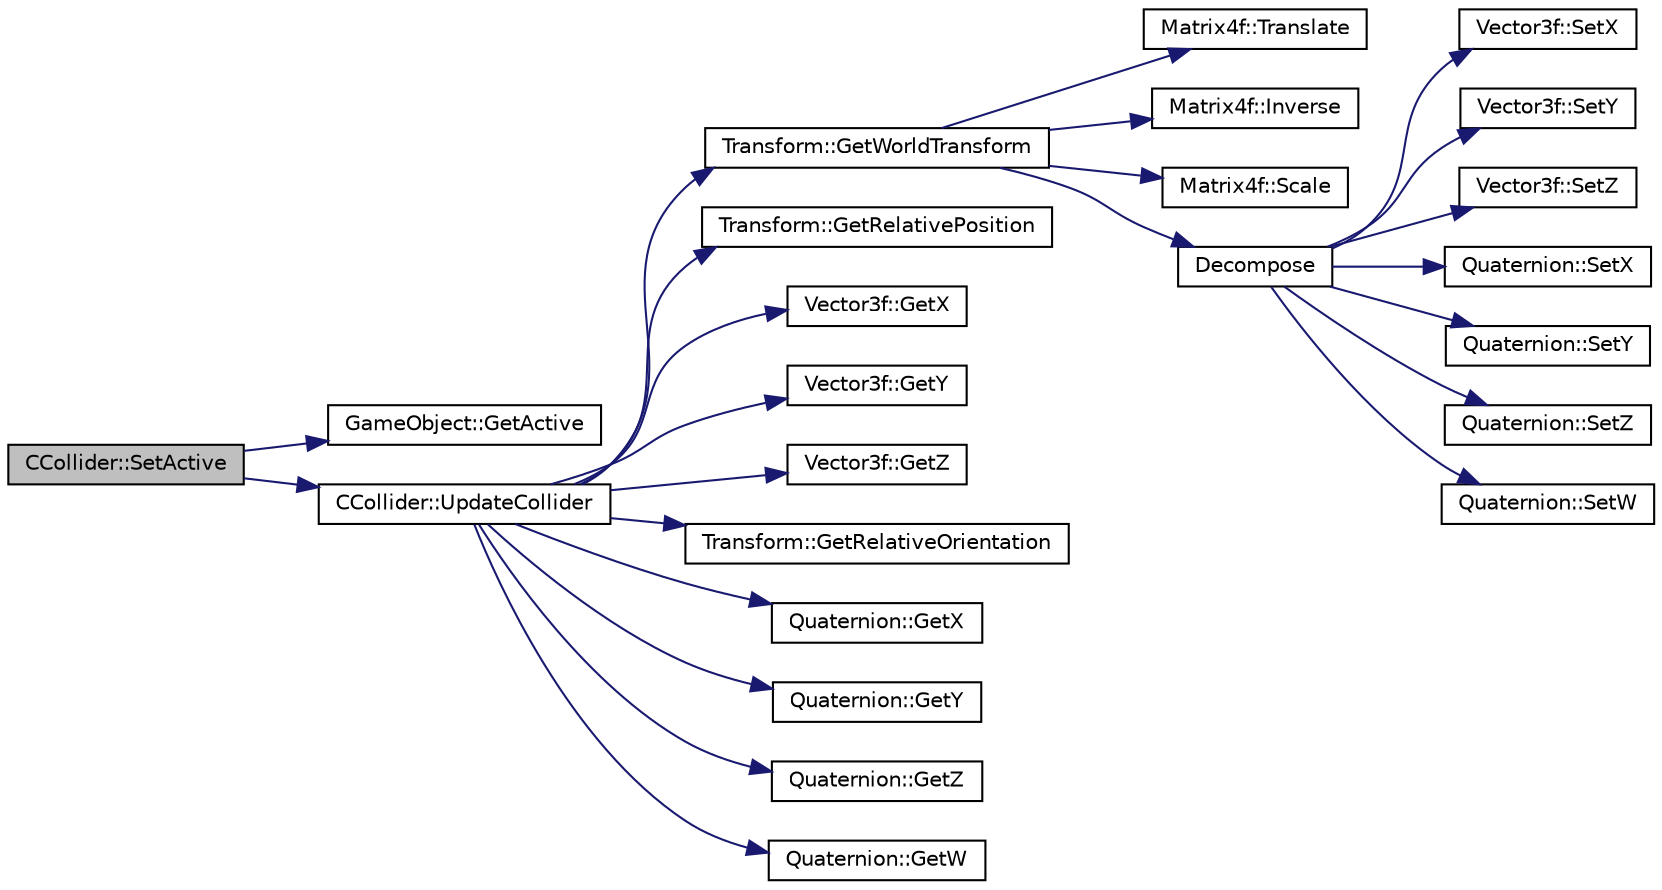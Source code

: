 digraph "CCollider::SetActive"
{
 // LATEX_PDF_SIZE
  edge [fontname="Helvetica",fontsize="10",labelfontname="Helvetica",labelfontsize="10"];
  node [fontname="Helvetica",fontsize="10",shape=record];
  rankdir="LR";
  Node141 [label="CCollider::SetActive",height=0.2,width=0.4,color="black", fillcolor="grey75", style="filled", fontcolor="black",tooltip="mutates active state"];
  Node141 -> Node142 [color="midnightblue",fontsize="10",style="solid",fontname="Helvetica"];
  Node142 [label="GameObject::GetActive",height=0.2,width=0.4,color="black", fillcolor="white", style="filled",URL="$class_game_object.html#a388dc62af340d9e9d007dc7654b58a48",tooltip=" "];
  Node141 -> Node143 [color="midnightblue",fontsize="10",style="solid",fontname="Helvetica"];
  Node143 [label="CCollider::UpdateCollider",height=0.2,width=0.4,color="black", fillcolor="white", style="filled",URL="$class_c_collider.html#ae82b280aee96b0a2d6e532e0a663f256",tooltip="Updates the colliders with any transformations changes based on the colliders model."];
  Node143 -> Node144 [color="midnightblue",fontsize="10",style="solid",fontname="Helvetica"];
  Node144 [label="Transform::GetWorldTransform",height=0.2,width=0.4,color="black", fillcolor="white", style="filled",URL="$class_transform.html#ac84077749121c7c7192d3ffa47db49c9",tooltip="Gets this transform's absolute value in world space based on all its parents."];
  Node144 -> Node145 [color="midnightblue",fontsize="10",style="solid",fontname="Helvetica"];
  Node145 [label="Matrix4f::Translate",height=0.2,width=0.4,color="black", fillcolor="white", style="filled",URL="$class_matrix4f.html#a7f24e90f377fa263ff85116aad8f25bb",tooltip=" "];
  Node144 -> Node146 [color="midnightblue",fontsize="10",style="solid",fontname="Helvetica"];
  Node146 [label="Matrix4f::Inverse",height=0.2,width=0.4,color="black", fillcolor="white", style="filled",URL="$class_matrix4f.html#aa09d69518dac4d550ad479961ec19f73",tooltip=" "];
  Node144 -> Node147 [color="midnightblue",fontsize="10",style="solid",fontname="Helvetica"];
  Node147 [label="Matrix4f::Scale",height=0.2,width=0.4,color="black", fillcolor="white", style="filled",URL="$class_matrix4f.html#a71cb5e4de86d71bf51c079ad8acbf229",tooltip=" "];
  Node144 -> Node148 [color="midnightblue",fontsize="10",style="solid",fontname="Helvetica"];
  Node148 [label="Decompose",height=0.2,width=0.4,color="black", fillcolor="white", style="filled",URL="$_misc_math_8cpp.html#a5333ad52717a28c5234329908023c296",tooltip=" "];
  Node148 -> Node149 [color="midnightblue",fontsize="10",style="solid",fontname="Helvetica"];
  Node149 [label="Vector3f::SetX",height=0.2,width=0.4,color="black", fillcolor="white", style="filled",URL="$class_vector3f.html#aaa6791fa256647707bcf41017f498bcf",tooltip="x value mutator"];
  Node148 -> Node150 [color="midnightblue",fontsize="10",style="solid",fontname="Helvetica"];
  Node150 [label="Vector3f::SetY",height=0.2,width=0.4,color="black", fillcolor="white", style="filled",URL="$class_vector3f.html#a260bcd7eb6bebb43f79a29421d254f2b",tooltip="y value mutator"];
  Node148 -> Node151 [color="midnightblue",fontsize="10",style="solid",fontname="Helvetica"];
  Node151 [label="Vector3f::SetZ",height=0.2,width=0.4,color="black", fillcolor="white", style="filled",URL="$class_vector3f.html#afb24d616af2e75cce9af632c870141ac",tooltip="z value mutator"];
  Node148 -> Node152 [color="midnightblue",fontsize="10",style="solid",fontname="Helvetica"];
  Node152 [label="Quaternion::SetX",height=0.2,width=0.4,color="black", fillcolor="white", style="filled",URL="$class_quaternion.html#a1bfc1782be552d9163706f772faab415",tooltip="x value mutator"];
  Node148 -> Node153 [color="midnightblue",fontsize="10",style="solid",fontname="Helvetica"];
  Node153 [label="Quaternion::SetY",height=0.2,width=0.4,color="black", fillcolor="white", style="filled",URL="$class_quaternion.html#a7bb167a496e76cd5dfeeff68cd22c143",tooltip="y value mutator"];
  Node148 -> Node154 [color="midnightblue",fontsize="10",style="solid",fontname="Helvetica"];
  Node154 [label="Quaternion::SetZ",height=0.2,width=0.4,color="black", fillcolor="white", style="filled",URL="$class_quaternion.html#a68030fa2014f3d281ac8116722954661",tooltip="z value mutator"];
  Node148 -> Node155 [color="midnightblue",fontsize="10",style="solid",fontname="Helvetica"];
  Node155 [label="Quaternion::SetW",height=0.2,width=0.4,color="black", fillcolor="white", style="filled",URL="$class_quaternion.html#a1ebf115669b6eea34055c9ceabbab3c7",tooltip="w value mutator"];
  Node143 -> Node156 [color="midnightblue",fontsize="10",style="solid",fontname="Helvetica"];
  Node156 [label="Transform::GetRelativePosition",height=0.2,width=0.4,color="black", fillcolor="white", style="filled",URL="$class_transform.html#a07df84a85998644477081fc31d53e546",tooltip="position accessor"];
  Node143 -> Node157 [color="midnightblue",fontsize="10",style="solid",fontname="Helvetica"];
  Node157 [label="Vector3f::GetX",height=0.2,width=0.4,color="black", fillcolor="white", style="filled",URL="$class_vector3f.html#abb50ca8baf8111e9bae60e4f7c144db3",tooltip="x value accessor"];
  Node143 -> Node158 [color="midnightblue",fontsize="10",style="solid",fontname="Helvetica"];
  Node158 [label="Vector3f::GetY",height=0.2,width=0.4,color="black", fillcolor="white", style="filled",URL="$class_vector3f.html#a9a1317e3ba2ef2c5e661d340a74a825a",tooltip="y value accessor"];
  Node143 -> Node159 [color="midnightblue",fontsize="10",style="solid",fontname="Helvetica"];
  Node159 [label="Vector3f::GetZ",height=0.2,width=0.4,color="black", fillcolor="white", style="filled",URL="$class_vector3f.html#a874fc93c81a47a0455afb9cdd542c599",tooltip="z value accessor"];
  Node143 -> Node160 [color="midnightblue",fontsize="10",style="solid",fontname="Helvetica"];
  Node160 [label="Transform::GetRelativeOrientation",height=0.2,width=0.4,color="black", fillcolor="white", style="filled",URL="$class_transform.html#a480af94b677d5c77a8c4cf8aeb3e2d4d",tooltip="get orientation relative to parent transform"];
  Node143 -> Node161 [color="midnightblue",fontsize="10",style="solid",fontname="Helvetica"];
  Node161 [label="Quaternion::GetX",height=0.2,width=0.4,color="black", fillcolor="white", style="filled",URL="$class_quaternion.html#a417c1fead36c93b56f64c8f0dc2e7b93",tooltip="x value accessor"];
  Node143 -> Node162 [color="midnightblue",fontsize="10",style="solid",fontname="Helvetica"];
  Node162 [label="Quaternion::GetY",height=0.2,width=0.4,color="black", fillcolor="white", style="filled",URL="$class_quaternion.html#a6977767316533f6f29344f75f7e9ce1a",tooltip="y value accessor"];
  Node143 -> Node163 [color="midnightblue",fontsize="10",style="solid",fontname="Helvetica"];
  Node163 [label="Quaternion::GetZ",height=0.2,width=0.4,color="black", fillcolor="white", style="filled",URL="$class_quaternion.html#ab3f47b7b75336eca7710db475e59da5c",tooltip="z value accessor"];
  Node143 -> Node164 [color="midnightblue",fontsize="10",style="solid",fontname="Helvetica"];
  Node164 [label="Quaternion::GetW",height=0.2,width=0.4,color="black", fillcolor="white", style="filled",URL="$class_quaternion.html#aab6106f3b5d030da7cbc450151a88449",tooltip="w value accessor"];
}

